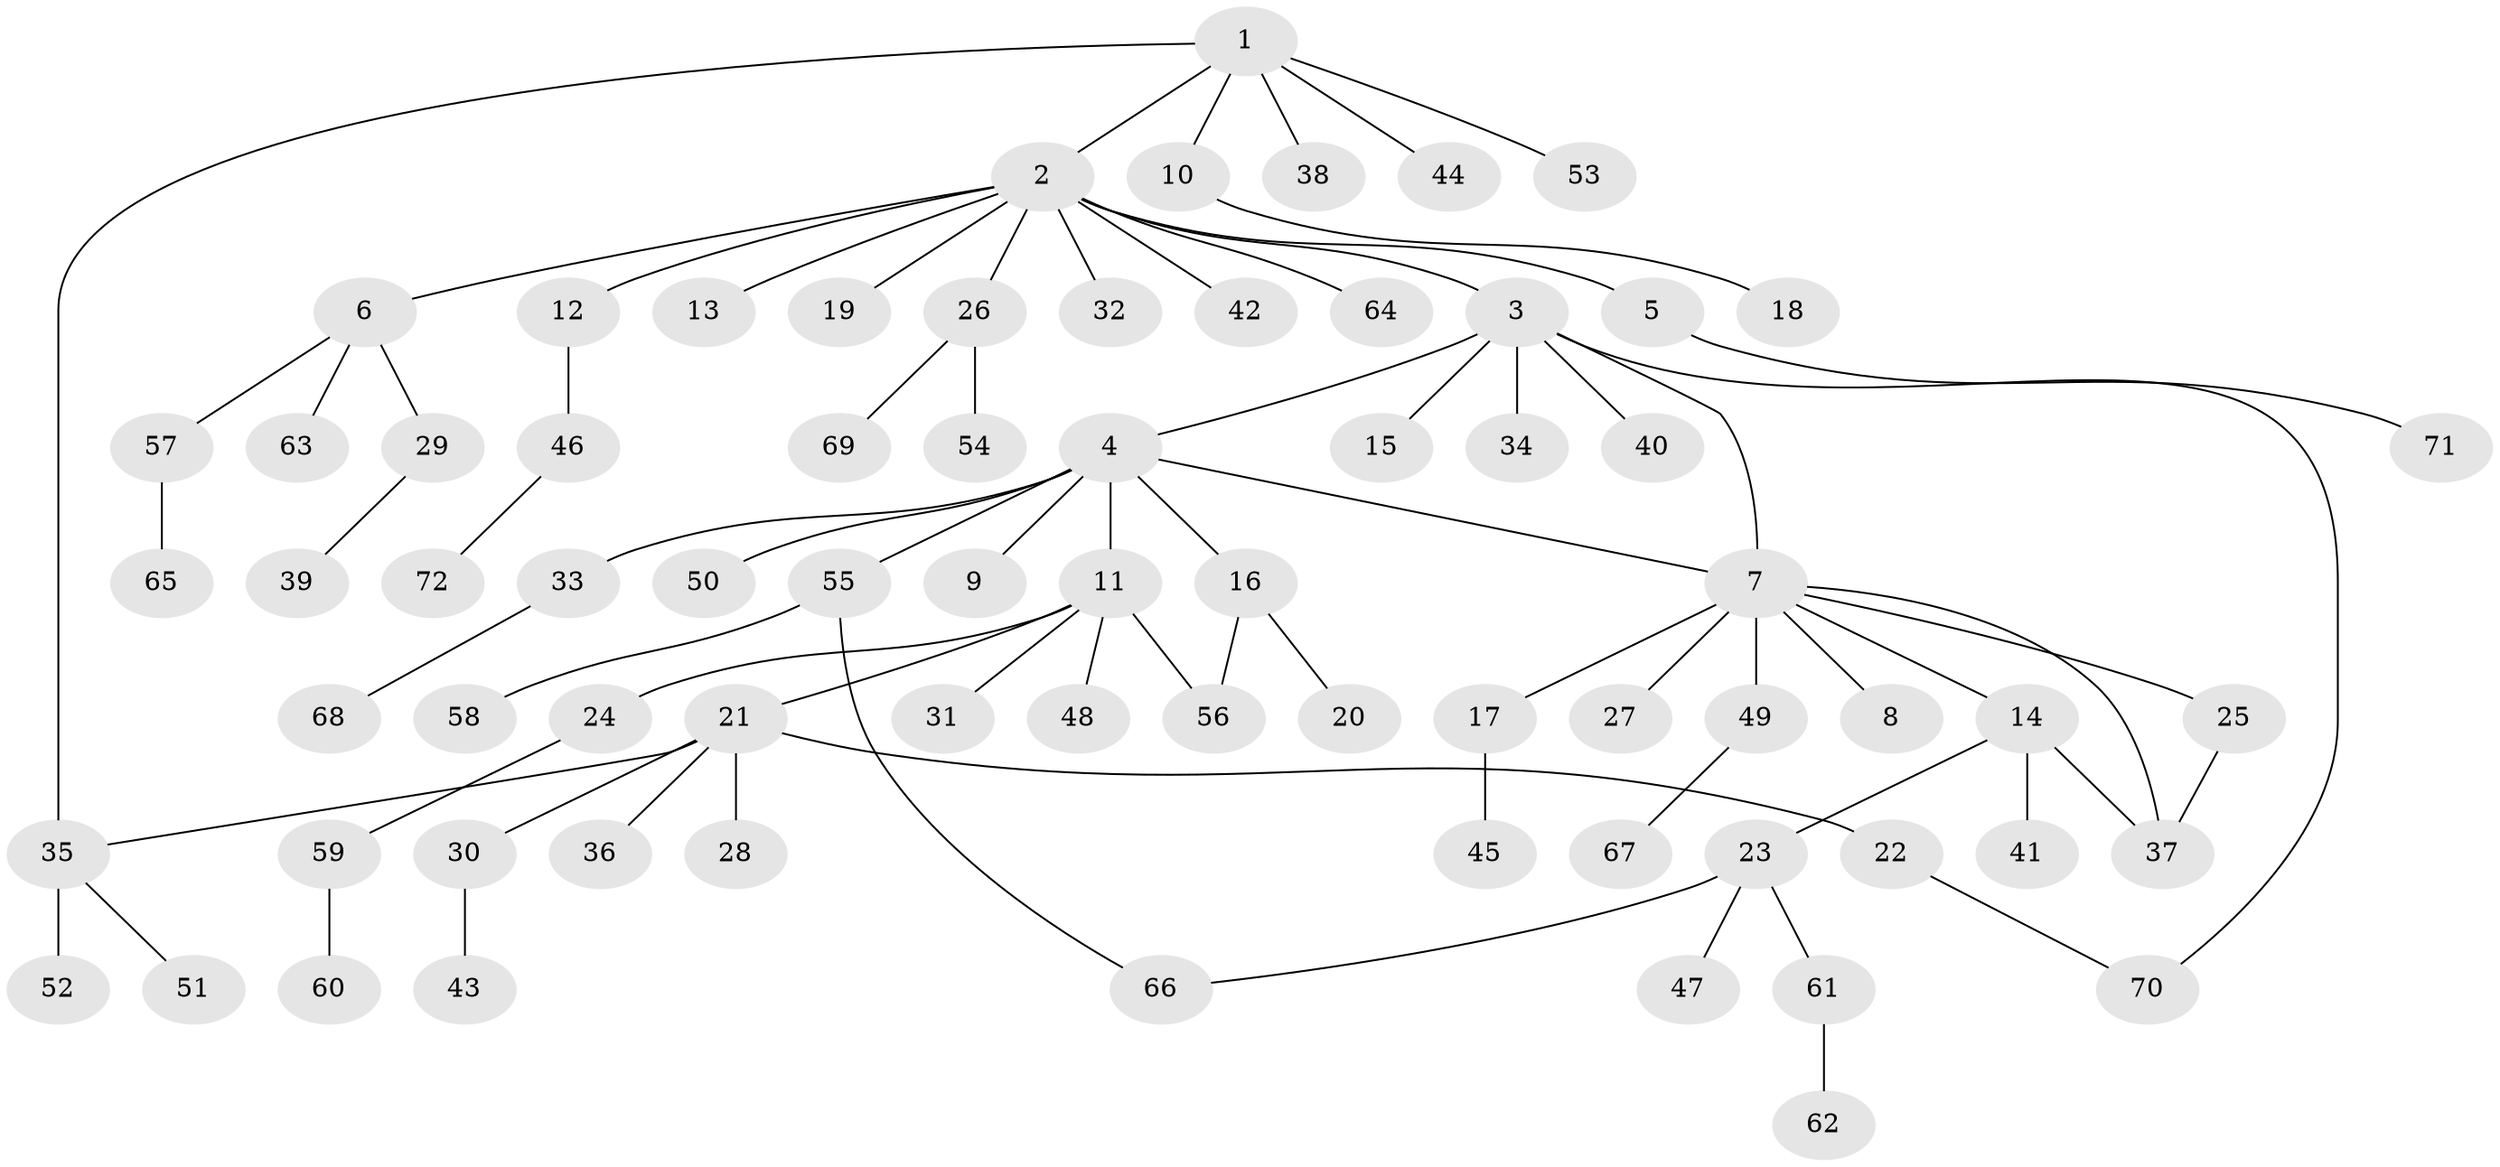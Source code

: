 // coarse degree distribution, {6: 0.0392156862745098, 16: 0.0196078431372549, 12: 0.0196078431372549, 1: 0.6470588235294118, 4: 0.0392156862745098, 7: 0.0196078431372549, 2: 0.17647058823529413, 3: 0.0392156862745098}
// Generated by graph-tools (version 1.1) at 2025/23/03/03/25 07:23:51]
// undirected, 72 vertices, 78 edges
graph export_dot {
graph [start="1"]
  node [color=gray90,style=filled];
  1;
  2;
  3;
  4;
  5;
  6;
  7;
  8;
  9;
  10;
  11;
  12;
  13;
  14;
  15;
  16;
  17;
  18;
  19;
  20;
  21;
  22;
  23;
  24;
  25;
  26;
  27;
  28;
  29;
  30;
  31;
  32;
  33;
  34;
  35;
  36;
  37;
  38;
  39;
  40;
  41;
  42;
  43;
  44;
  45;
  46;
  47;
  48;
  49;
  50;
  51;
  52;
  53;
  54;
  55;
  56;
  57;
  58;
  59;
  60;
  61;
  62;
  63;
  64;
  65;
  66;
  67;
  68;
  69;
  70;
  71;
  72;
  1 -- 2;
  1 -- 10;
  1 -- 35;
  1 -- 38;
  1 -- 44;
  1 -- 53;
  2 -- 3;
  2 -- 5;
  2 -- 6;
  2 -- 12;
  2 -- 13;
  2 -- 19;
  2 -- 26;
  2 -- 32;
  2 -- 42;
  2 -- 64;
  3 -- 4;
  3 -- 7;
  3 -- 15;
  3 -- 34;
  3 -- 40;
  3 -- 70;
  4 -- 7;
  4 -- 9;
  4 -- 11;
  4 -- 16;
  4 -- 33;
  4 -- 50;
  4 -- 55;
  5 -- 71;
  6 -- 29;
  6 -- 57;
  6 -- 63;
  7 -- 8;
  7 -- 14;
  7 -- 17;
  7 -- 25;
  7 -- 27;
  7 -- 37;
  7 -- 49;
  10 -- 18;
  11 -- 21;
  11 -- 24;
  11 -- 31;
  11 -- 48;
  11 -- 56;
  12 -- 46;
  14 -- 23;
  14 -- 37;
  14 -- 41;
  16 -- 20;
  16 -- 56;
  17 -- 45;
  21 -- 22;
  21 -- 28;
  21 -- 30;
  21 -- 35;
  21 -- 36;
  22 -- 70;
  23 -- 47;
  23 -- 61;
  23 -- 66;
  24 -- 59;
  25 -- 37;
  26 -- 54;
  26 -- 69;
  29 -- 39;
  30 -- 43;
  33 -- 68;
  35 -- 51;
  35 -- 52;
  46 -- 72;
  49 -- 67;
  55 -- 58;
  55 -- 66;
  57 -- 65;
  59 -- 60;
  61 -- 62;
}
